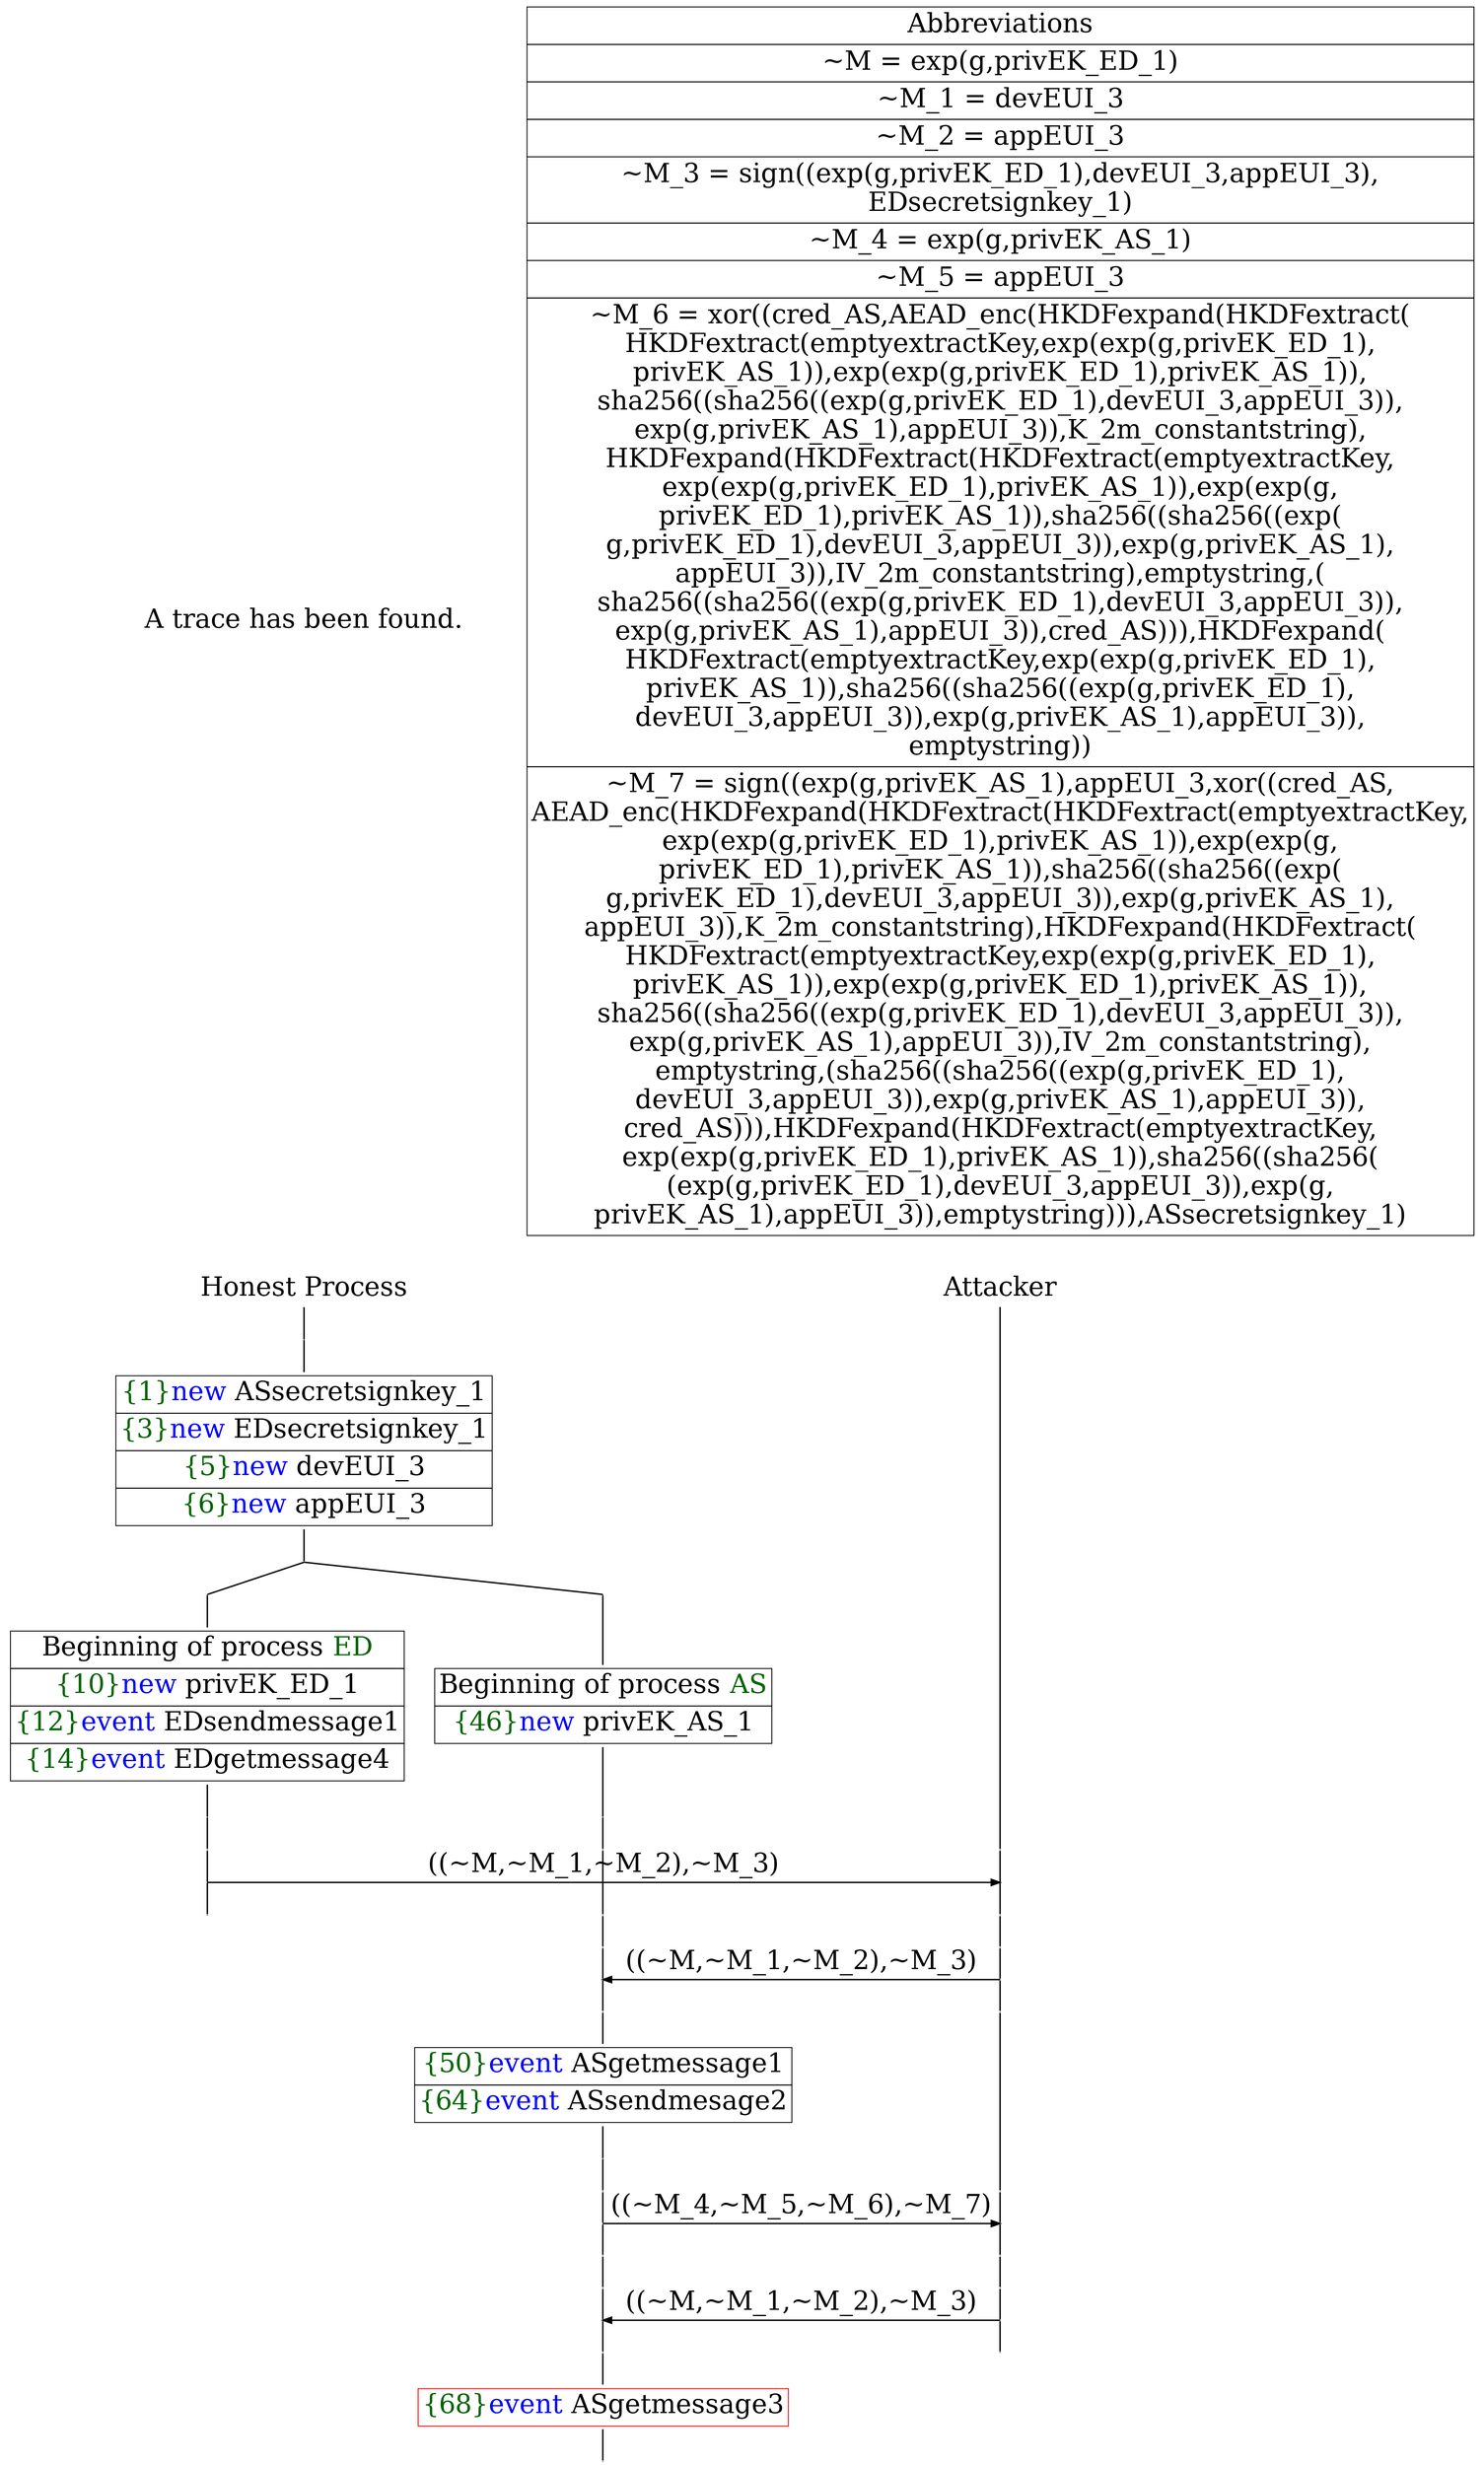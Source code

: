 digraph {
graph [ordering = out]
edge [arrowhead = none, penwidth = 1.6, fontsize = 30]
node [shape = point, width = 0, height = 0, fontsize = 30]
Trace [label = <A trace has been found.<br/>
>, shape = plaintext]
P0__0 [label = "Honest Process", shape = plaintext]
P__0 [label = "Attacker", shape = plaintext]
Trace -> P0__0 [label = "", style = invisible, weight = 100]{rank = same; P0__0 P__0}
P0__0 -> P0__1 [label = <>, weight = 100]
P0__1 -> P0__2 [label = <>, weight = 100]
P0__2 [shape = plaintext, label = <<TABLE BORDER="0" CELLBORDER="1" CELLSPACING="0" CELLPADDING="4"> <TR><TD><FONT COLOR="darkgreen">{1}</FONT><FONT COLOR="blue">new </FONT>ASsecretsignkey_1</TD></TR><TR><TD><FONT COLOR="darkgreen">{3}</FONT><FONT COLOR="blue">new </FONT>EDsecretsignkey_1</TD></TR><TR><TD><FONT COLOR="darkgreen">{5}</FONT><FONT COLOR="blue">new </FONT>devEUI_3</TD></TR><TR><TD><FONT COLOR="darkgreen">{6}</FONT><FONT COLOR="blue">new </FONT>appEUI_3</TD></TR></TABLE>>]
P0__2 -> P0__3 [label = <>, weight = 100]
/*RPar */
P0__3 -> P0_1__3 [label = <>]
P0__3 -> P0_0__3 [label = <>]
P0__3 [label = "", fixedsize = false, width = 0, height = 0, shape = none]
{rank = same; P0_0__3 P0_1__3}
P0_0__3 -> P0_0__4 [label = <>, weight = 100]
P0_0__4 [shape = plaintext, label = <<TABLE BORDER="0" CELLBORDER="1" CELLSPACING="0" CELLPADDING="4"> <TR><TD>Beginning of process <FONT COLOR="darkgreen">AS</FONT></TD></TR><TR><TD><FONT COLOR="darkgreen">{46}</FONT><FONT COLOR="blue">new </FONT>privEK_AS_1</TD></TR></TABLE>>]
P0_0__4 -> P0_0__5 [label = <>, weight = 100]
P0_1__3 -> P0_1__4 [label = <>, weight = 100]
P0_1__4 [shape = plaintext, label = <<TABLE BORDER="0" CELLBORDER="1" CELLSPACING="0" CELLPADDING="4"> <TR><TD>Beginning of process <FONT COLOR="darkgreen">ED</FONT></TD></TR><TR><TD><FONT COLOR="darkgreen">{10}</FONT><FONT COLOR="blue">new </FONT>privEK_ED_1</TD></TR><TR><TD><FONT COLOR="darkgreen">{12}</FONT><FONT COLOR="blue">event</FONT> EDsendmessage1</TD></TR><TR><TD><FONT COLOR="darkgreen">{14}</FONT><FONT COLOR="blue">event</FONT> EDgetmessage4</TD></TR></TABLE>>]
P0_1__4 -> P0_1__5 [label = <>, weight = 100]
P0_1__5 -> P0_1__6 [label = <>, weight = 100]
P0_0__5 -> P0_0__6 [label = <>, weight = 100]
P__0 -> P__1 [label = <>, weight = 100]
{rank = same; P__1 P0_0__6 P0_1__6}
P0_1__6 -> P0_1__7 [label = <>, weight = 100]
P__1 -> P__2 [label = <>, weight = 100]
{rank = same; P__2 P0_1__7}
P0_1__7 -> P__2 [label = <((~M,~M_1,~M_2),~M_3)>, arrowhead = normal]
P0_1__7 -> P0_1__8 [label = <>, weight = 100]
P0_0__6 -> P0_0__7 [label = <>, weight = 100]
P__2 -> P__3 [label = <>, weight = 100]
{rank = same; P__3 P0_0__7 P0_1__8}
P0_0__7 -> P0_0__8 [label = <>, weight = 100]
P__3 -> P__4 [label = <>, weight = 100]
{rank = same; P__4 P0_0__8}
P0_0__8 -> P0_0__9 [label = <>, weight = 100]
P__4 -> P__5 [label = <>, weight = 100]
{rank = same; P__5 P0_0__9}
P0_0__9 -> P__5 [label = <((~M,~M_1,~M_2),~M_3)>, dir = back, arrowhead = normal]
P0_0__9 -> P0_0__10 [label = <>, weight = 100]
P__5 -> P__6 [label = <>, weight = 100]
{rank = same; P__6 P0_0__10}
P0_0__10 -> P0_0__11 [label = <>, weight = 100]
P0_0__11 [shape = plaintext, label = <<TABLE BORDER="0" CELLBORDER="1" CELLSPACING="0" CELLPADDING="4"> <TR><TD><FONT COLOR="darkgreen">{50}</FONT><FONT COLOR="blue">event</FONT> ASgetmessage1</TD></TR><TR><TD><FONT COLOR="darkgreen">{64}</FONT><FONT COLOR="blue">event</FONT> ASsendmesage2</TD></TR></TABLE>>]
P0_0__11 -> P0_0__12 [label = <>, weight = 100]
P0_0__12 -> P0_0__13 [label = <>, weight = 100]
P__6 -> P__7 [label = <>, weight = 100]
{rank = same; P__7 P0_0__13}
P0_0__13 -> P0_0__14 [label = <>, weight = 100]
P__7 -> P__8 [label = <>, weight = 100]
{rank = same; P__8 P0_0__14}
P0_0__14 -> P__8 [label = <((~M_4,~M_5,~M_6),~M_7)>, arrowhead = normal]
P0_0__14 -> P0_0__15 [label = <>, weight = 100]
P__8 -> P__9 [label = <>, weight = 100]
{rank = same; P__9 P0_0__15}
P0_0__15 -> P0_0__16 [label = <>, weight = 100]
P__9 -> P__10 [label = <>, weight = 100]
{rank = same; P__10 P0_0__16}
P0_0__16 -> P0_0__17 [label = <>, weight = 100]
P__10 -> P__11 [label = <>, weight = 100]
{rank = same; P__11 P0_0__17}
P0_0__17 -> P__11 [label = <((~M,~M_1,~M_2),~M_3)>, dir = back, arrowhead = normal]
P0_0__17 -> P0_0__18 [label = <>, weight = 100]
P__11 -> P__12 [label = <>, weight = 100]
{rank = same; P__12 P0_0__18}
P0_0__18 -> P0_0__19 [label = <>, weight = 100]
P0_0__19 [color = red, shape = plaintext, label = <<TABLE BORDER="0" CELLBORDER="1" CELLSPACING="0" CELLPADDING="4"> <TR><TD><FONT COLOR="darkgreen">{68}</FONT><FONT COLOR="blue">event</FONT> ASgetmessage3</TD></TR></TABLE>>]
P0_0__19 -> P0_0__20 [label = <>, weight = 100]
Abbrev [shape = plaintext, label = <<TABLE BORDER="0" CELLBORDER="1" CELLSPACING="0" CELLPADDING="4"><TR> <TD> Abbreviations </TD></TR><TR><TD>~M = exp(g,privEK_ED_1)</TD></TR><TR><TD>~M_1 = devEUI_3</TD></TR><TR><TD>~M_2 = appEUI_3</TD></TR><TR><TD>~M_3 = sign((exp(g,privEK_ED_1),devEUI_3,appEUI_3),<br/>
EDsecretsignkey_1)</TD></TR><TR><TD>~M_4 = exp(g,privEK_AS_1)</TD></TR><TR><TD>~M_5 = appEUI_3</TD></TR><TR><TD>~M_6 = xor((cred_AS,AEAD_enc(HKDFexpand(HKDFextract(<br/>
HKDFextract(emptyextractKey,exp(exp(g,privEK_ED_1),<br/>
privEK_AS_1)),exp(exp(g,privEK_ED_1),privEK_AS_1)),<br/>
sha256((sha256((exp(g,privEK_ED_1),devEUI_3,appEUI_3)),<br/>
exp(g,privEK_AS_1),appEUI_3)),K_2m_constantstring),<br/>
HKDFexpand(HKDFextract(HKDFextract(emptyextractKey,<br/>
exp(exp(g,privEK_ED_1),privEK_AS_1)),exp(exp(g,<br/>
privEK_ED_1),privEK_AS_1)),sha256((sha256((exp(<br/>
g,privEK_ED_1),devEUI_3,appEUI_3)),exp(g,privEK_AS_1),<br/>
appEUI_3)),IV_2m_constantstring),emptystring,(<br/>
sha256((sha256((exp(g,privEK_ED_1),devEUI_3,appEUI_3)),<br/>
exp(g,privEK_AS_1),appEUI_3)),cred_AS))),HKDFexpand(<br/>
HKDFextract(emptyextractKey,exp(exp(g,privEK_ED_1),<br/>
privEK_AS_1)),sha256((sha256((exp(g,privEK_ED_1),<br/>
devEUI_3,appEUI_3)),exp(g,privEK_AS_1),appEUI_3)),<br/>
emptystring))</TD></TR><TR><TD>~M_7 = sign((exp(g,privEK_AS_1),appEUI_3,xor((cred_AS,<br/>
AEAD_enc(HKDFexpand(HKDFextract(HKDFextract(emptyextractKey,<br/>
exp(exp(g,privEK_ED_1),privEK_AS_1)),exp(exp(g,<br/>
privEK_ED_1),privEK_AS_1)),sha256((sha256((exp(<br/>
g,privEK_ED_1),devEUI_3,appEUI_3)),exp(g,privEK_AS_1),<br/>
appEUI_3)),K_2m_constantstring),HKDFexpand(HKDFextract(<br/>
HKDFextract(emptyextractKey,exp(exp(g,privEK_ED_1),<br/>
privEK_AS_1)),exp(exp(g,privEK_ED_1),privEK_AS_1)),<br/>
sha256((sha256((exp(g,privEK_ED_1),devEUI_3,appEUI_3)),<br/>
exp(g,privEK_AS_1),appEUI_3)),IV_2m_constantstring),<br/>
emptystring,(sha256((sha256((exp(g,privEK_ED_1),<br/>
devEUI_3,appEUI_3)),exp(g,privEK_AS_1),appEUI_3)),<br/>
cred_AS))),HKDFexpand(HKDFextract(emptyextractKey,<br/>
exp(exp(g,privEK_ED_1),privEK_AS_1)),sha256((sha256(<br/>
(exp(g,privEK_ED_1),devEUI_3,appEUI_3)),exp(g,<br/>
privEK_AS_1),appEUI_3)),emptystring))),ASsecretsignkey_1)</TD></TR></TABLE>>]Abbrev -> P__0 [style = invisible, weight =100]}